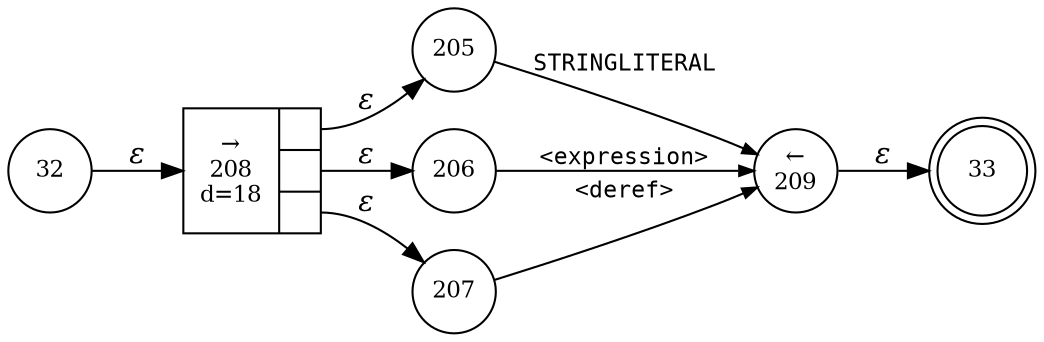 digraph ATN {
rankdir=LR;
s33[fontsize=11, label="33", shape=doublecircle, fixedsize=true, width=.6];
s32[fontsize=11,label="32", shape=circle, fixedsize=true, width=.55, peripheries=1];
s208[fontsize=11,label="{&rarr;\n208\nd=18|{<p0>|<p1>|<p2>}}", shape=record, fixedsize=false, peripheries=1];
s209[fontsize=11,label="&larr;\n209", shape=circle, fixedsize=true, width=.55, peripheries=1];
s205[fontsize=11,label="205", shape=circle, fixedsize=true, width=.55, peripheries=1];
s206[fontsize=11,label="206", shape=circle, fixedsize=true, width=.55, peripheries=1];
s207[fontsize=11,label="207", shape=circle, fixedsize=true, width=.55, peripheries=1];
s32 -> s208 [fontname="Times-Italic", label="&epsilon;"];
s208:p0 -> s205 [fontname="Times-Italic", label="&epsilon;"];
s208:p1 -> s206 [fontname="Times-Italic", label="&epsilon;"];
s208:p2 -> s207 [fontname="Times-Italic", label="&epsilon;"];
s205 -> s209 [fontsize=11, fontname="Courier", arrowsize=.7, label = "STRINGLITERAL", arrowhead = normal];
s206 -> s209 [fontsize=11, fontname="Courier", arrowsize=.7, label = "<expression>", arrowhead = normal];
s207 -> s209 [fontsize=11, fontname="Courier", arrowsize=.7, label = "<deref>", arrowhead = normal];
s209 -> s33 [fontname="Times-Italic", label="&epsilon;"];
}